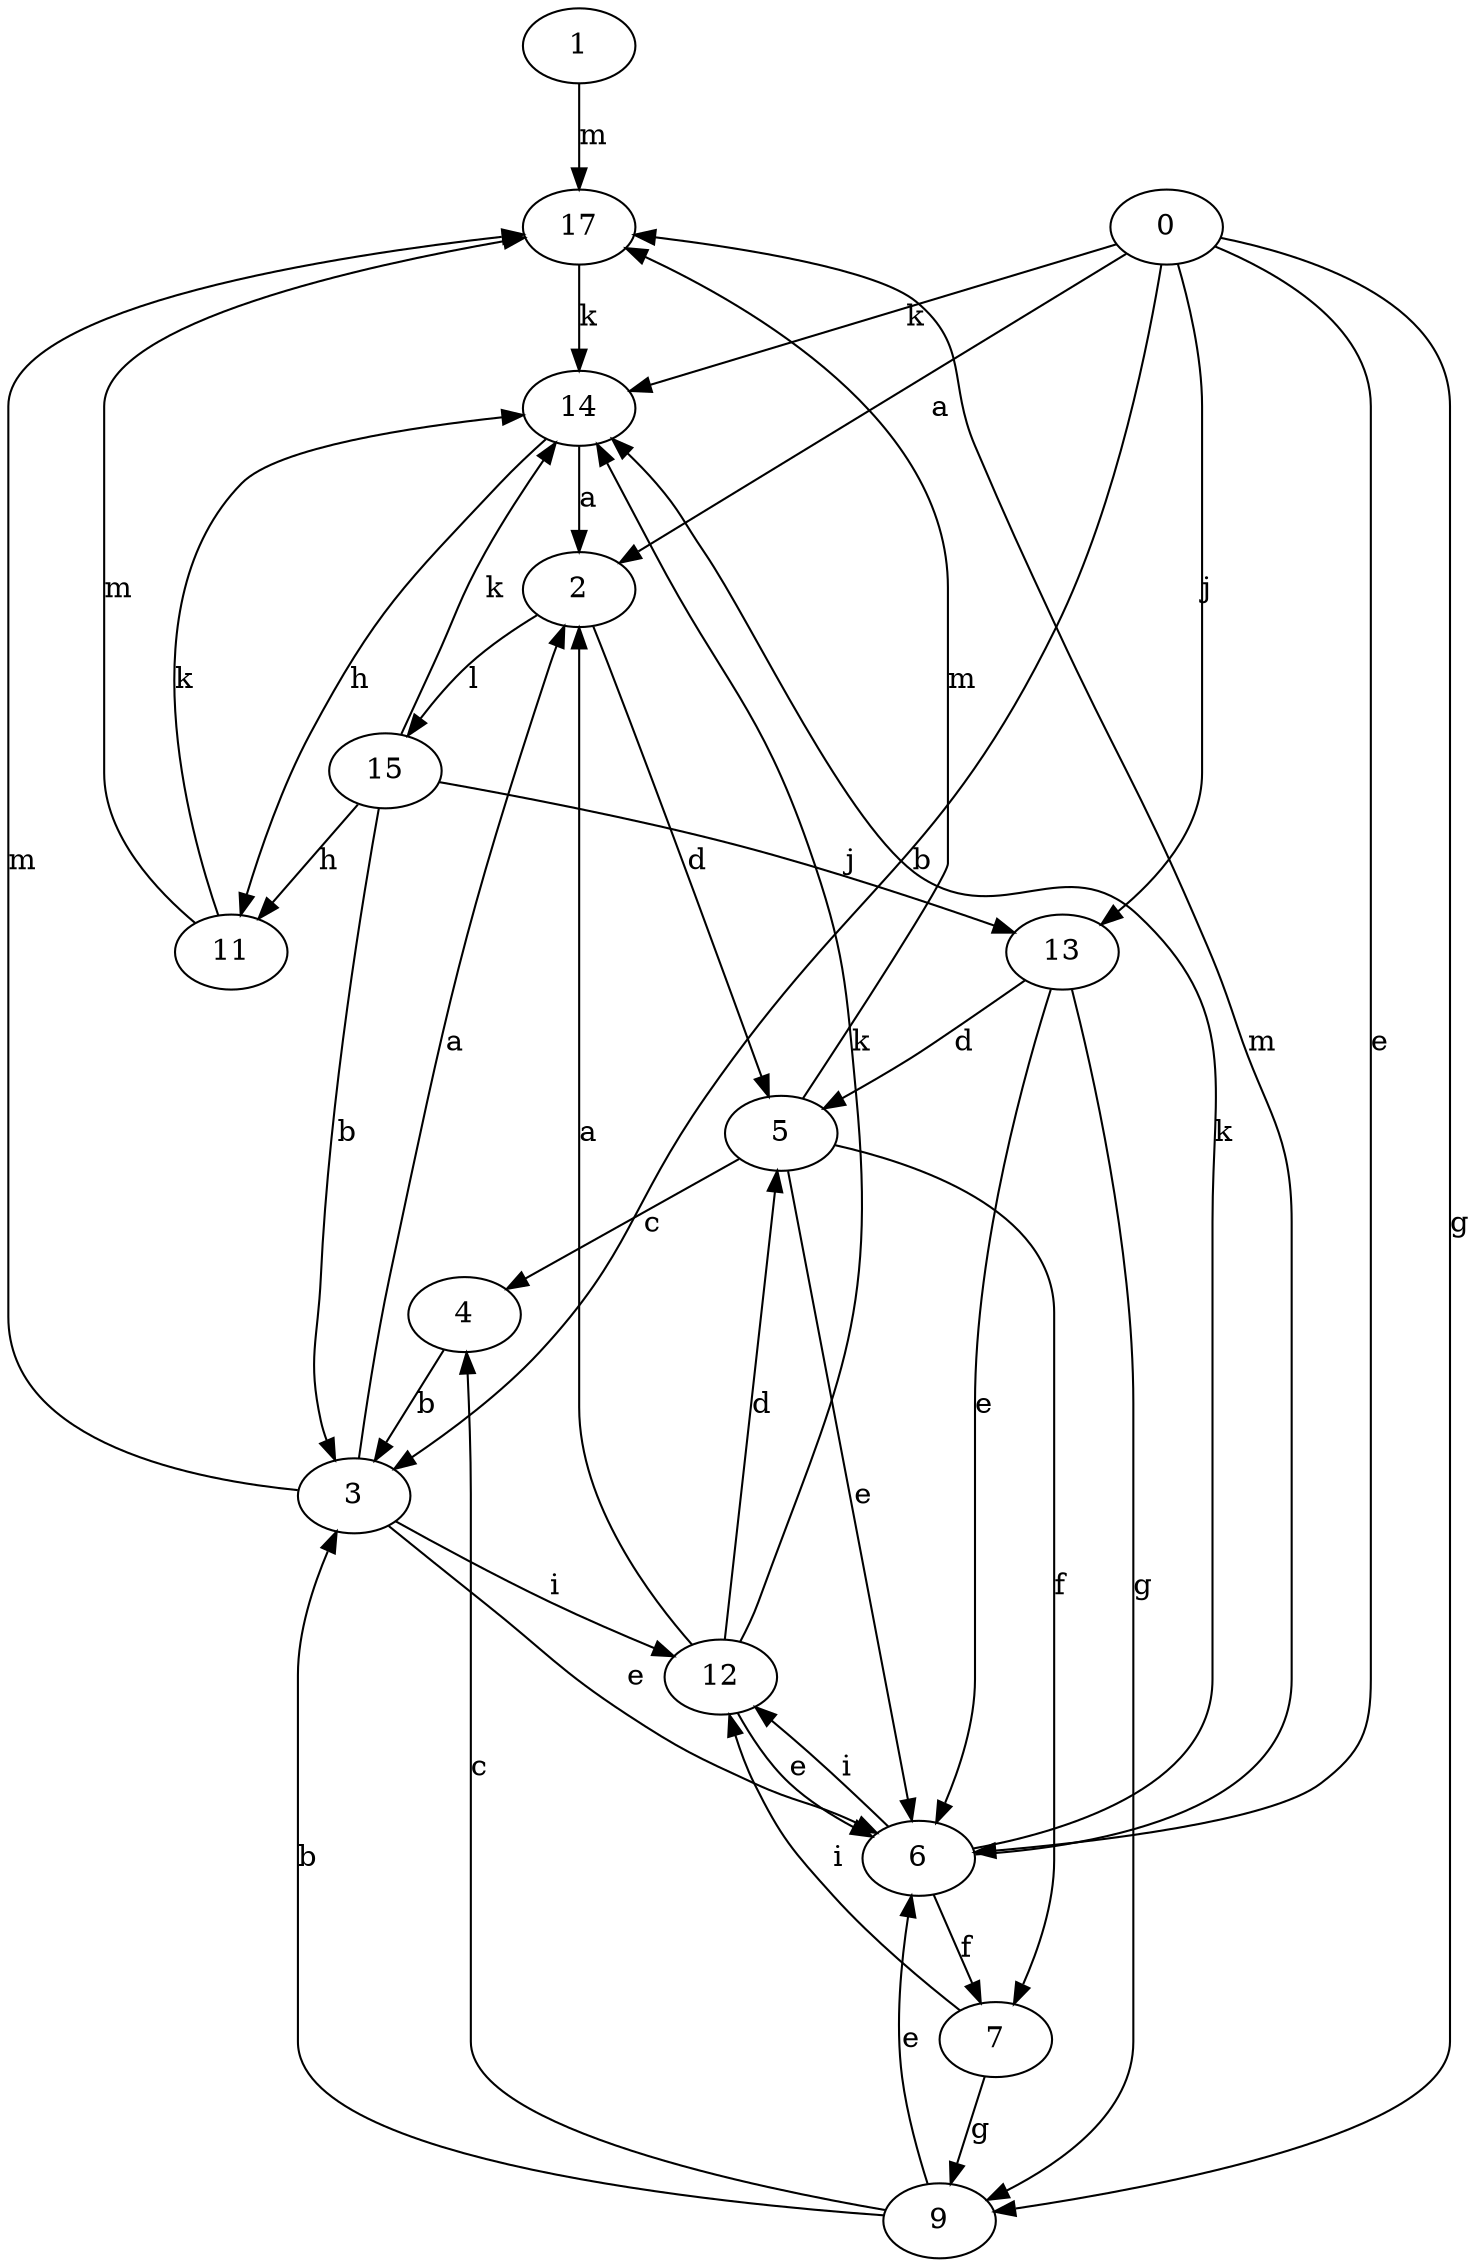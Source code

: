 strict digraph  {
1;
2;
3;
4;
5;
6;
7;
9;
11;
12;
13;
14;
15;
0;
17;
1 -> 17  [label=m];
2 -> 5  [label=d];
2 -> 15  [label=l];
3 -> 2  [label=a];
3 -> 6  [label=e];
3 -> 12  [label=i];
3 -> 17  [label=m];
4 -> 3  [label=b];
5 -> 4  [label=c];
5 -> 6  [label=e];
5 -> 7  [label=f];
5 -> 17  [label=m];
6 -> 7  [label=f];
6 -> 12  [label=i];
6 -> 14  [label=k];
6 -> 17  [label=m];
7 -> 9  [label=g];
7 -> 12  [label=i];
9 -> 3  [label=b];
9 -> 4  [label=c];
9 -> 6  [label=e];
11 -> 14  [label=k];
11 -> 17  [label=m];
12 -> 2  [label=a];
12 -> 5  [label=d];
12 -> 6  [label=e];
12 -> 14  [label=k];
13 -> 5  [label=d];
13 -> 6  [label=e];
13 -> 9  [label=g];
14 -> 2  [label=a];
14 -> 11  [label=h];
15 -> 3  [label=b];
15 -> 11  [label=h];
15 -> 13  [label=j];
15 -> 14  [label=k];
0 -> 2  [label=a];
0 -> 3  [label=b];
0 -> 6  [label=e];
0 -> 9  [label=g];
0 -> 13  [label=j];
0 -> 14  [label=k];
17 -> 14  [label=k];
}
